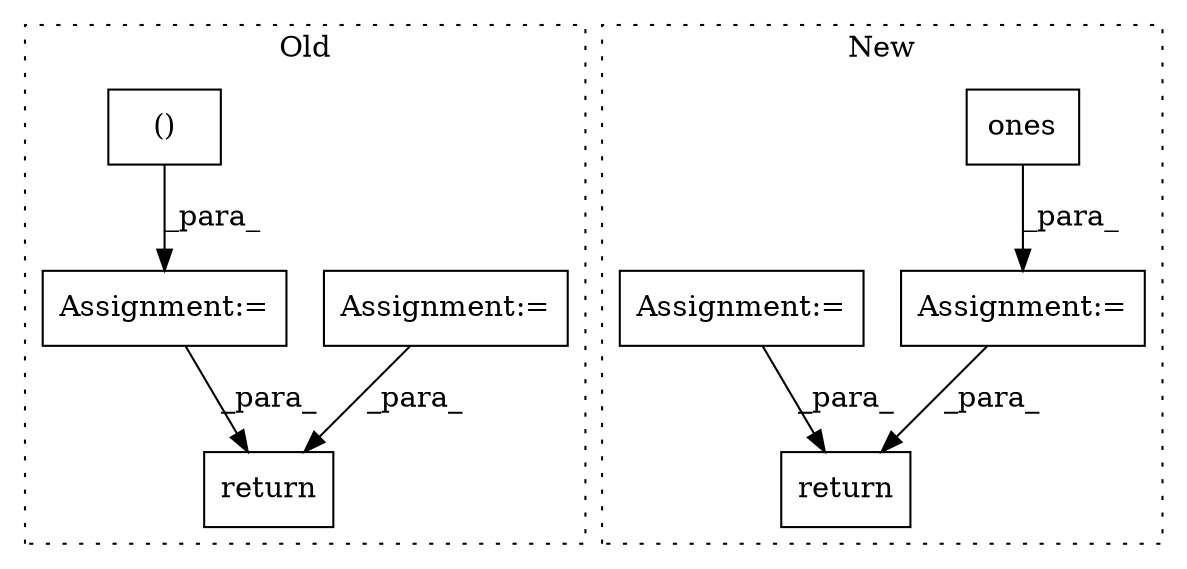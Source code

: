 digraph G {
subgraph cluster0 {
1 [label="return" a="41" s="658" l="12" shape="box"];
6 [label="Assignment:=" a="7" s="549" l="1" shape="box"];
7 [label="()" a="106" s="452" l="29" shape="box"];
8 [label="Assignment:=" a="7" s="589" l="1" shape="box"];
label = "Old";
style="dotted";
}
subgraph cluster1 {
2 [label="ones" a="32" s="615,631" l="5,1" shape="box"];
3 [label="return" a="41" s="742" l="7" shape="box"];
4 [label="Assignment:=" a="7" s="608" l="1" shape="box"];
5 [label="Assignment:=" a="7" s="713" l="1" shape="box"];
label = "New";
style="dotted";
}
2 -> 4 [label="_para_"];
4 -> 3 [label="_para_"];
5 -> 3 [label="_para_"];
6 -> 1 [label="_para_"];
7 -> 8 [label="_para_"];
8 -> 1 [label="_para_"];
}